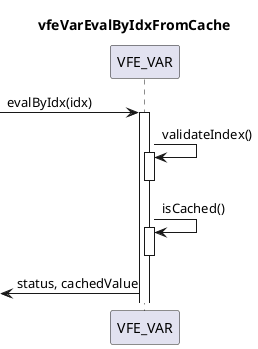 @startuml
title vfeVarEvalByIdxFromCache
[-> VFE_VAR : evalByIdx(idx)
activate VFE_VAR
    VFE_VAR -> VFE_VAR : validateIndex()
    activate VFE_VAR
    deactivate VFE_VAR

    VFE_VAR -> VFE_VAR : isCached()
    activate VFE_VAR
    deactivate VFE_VAR

[<- VFE_VAR : status, cachedValue
@enduml
